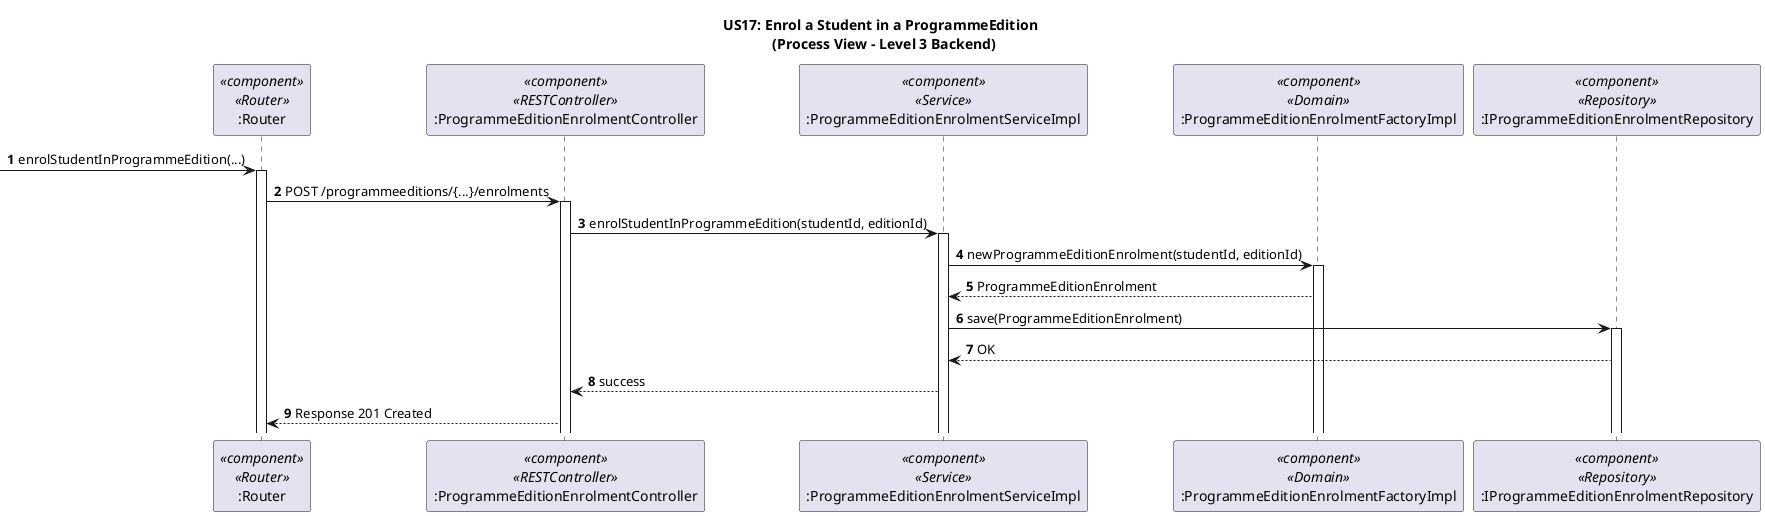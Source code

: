 @startuml

' US17 - Backend Granular Flow
' Process View - Level 3 Backend

autonumber

title US17: Enrol a Student in a ProgrammeEdition \n (Process View - Level 3 Backend)

participant ":Router" as router <<component>> <<Router>>
participant ":ProgrammeEditionEnrolmentController" as restController <<component>> <<RESTController>>
participant ":ProgrammeEditionEnrolmentServiceImpl" as service <<component>> <<Service>>
participant ":ProgrammeEditionEnrolmentFactoryImpl" as domain <<component>> <<Domain>>
participant ":IProgrammeEditionEnrolmentRepository" as repository <<component>> <<Repository>>

-> router: enrolStudentInProgrammeEdition(...)
activate router

router -> restController: POST /programmeeditions/{...}/enrolments
activate restController

restController -> service: enrolStudentInProgrammeEdition(studentId, editionId)
activate service

service -> domain: newProgrammeEditionEnrolment(studentId, editionId)
activate domain

domain --> service: ProgrammeEditionEnrolment

service -> repository: save(ProgrammeEditionEnrolment)
activate repository
repository --> service: OK

service --> restController: success
restController --> router: Response 201 Created

@enduml

